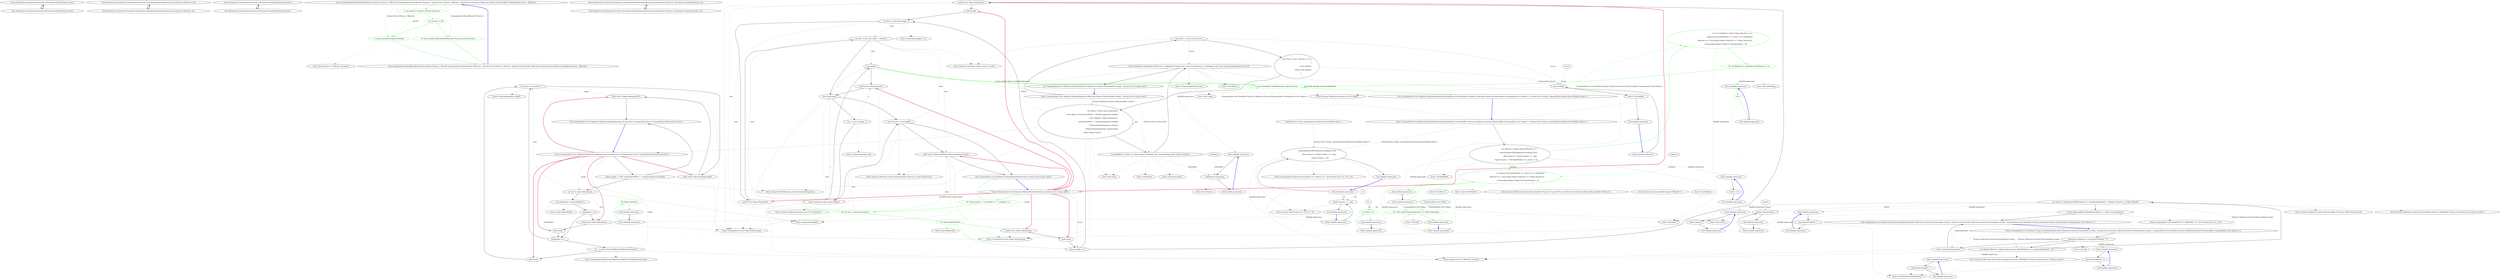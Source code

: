 digraph  {
m3_0 [cluster="Humanizer.Localisation.Formatters.IFormatter.DateHumanize_Now()", file="ParserResultExtensions.cs", label="Entry Humanizer.Localisation.Formatters.IFormatter.DateHumanize_Now()", span="9-9"];
m3_1 [cluster="Humanizer.Localisation.Formatters.IFormatter.DateHumanize_Now()", file="ParserResultExtensions.cs", label="Exit Humanizer.Localisation.Formatters.IFormatter.DateHumanize_Now()", span="9-9"];
m3_6 [cluster="Humanizer.Localisation.Formatters.IFormatter.TimeSpanHumanize(Humanizer.Localisation.TimeUnit, int)", file="ParserResultExtensions.cs", label="Entry Humanizer.Localisation.Formatters.IFormatter.TimeSpanHumanize(Humanizer.Localisation.TimeUnit, int)", span="13-13"];
m3_7 [cluster="Humanizer.Localisation.Formatters.IFormatter.TimeSpanHumanize(Humanizer.Localisation.TimeUnit, int)", file="ParserResultExtensions.cs", label="Exit Humanizer.Localisation.Formatters.IFormatter.TimeSpanHumanize(Humanizer.Localisation.TimeUnit, int)", span="13-13"];
m3_4 [cluster="Humanizer.Localisation.Formatters.IFormatter.TimeSpanHumanize_Zero()", file="ParserResultExtensions.cs", label="Entry Humanizer.Localisation.Formatters.IFormatter.TimeSpanHumanize_Zero()", span="12-12"];
m3_5 [cluster="Humanizer.Localisation.Formatters.IFormatter.TimeSpanHumanize_Zero()", file="ParserResultExtensions.cs", label="Exit Humanizer.Localisation.Formatters.IFormatter.TimeSpanHumanize_Zero()", span="12-12"];
m3_13 [cluster="CommandLine.ParserResultExtensions.Return<TSource, TResult>(CommandLine.ParserResult<TSource>, System.Func<TSource, TResult>, System.Func<System.Collections.Generic.IEnumerable<CommandLine.Error>, TResult>)", file="ParserResultExtensions.cs", label="Entry CommandLine.ParserResultExtensions.Return<TSource, TResult>(CommandLine.ParserResult<TSource>, System.Func<TSource, TResult>, System.Func<System.Collections.Generic.IEnumerable<CommandLine.Error>, TResult>)", span="48-48"];
m3_14 [cluster="CommandLine.ParserResultExtensions.Return<TSource, TResult>(CommandLine.ParserResult<TSource>, System.Func<TSource, TResult>, System.Func<System.Collections.Generic.IEnumerable<CommandLine.Error>, TResult>)", color=green, community=0, file="ParserResultExtensions.cs", label="7: var parsed = result as Parsed<TSource>", span="52-52"];
m3_15 [cluster="CommandLine.ParserResultExtensions.Return<TSource, TResult>(CommandLine.ParserResult<TSource>, System.Func<TSource, TResult>, System.Func<System.Collections.Generic.IEnumerable<CommandLine.Error>, TResult>)", color=green, community=0, file="ParserResultExtensions.cs", label="23: parsed != null", span="53-53"];
m3_16 [cluster="CommandLine.ParserResultExtensions.Return<TSource, TResult>(CommandLine.ParserResult<TSource>, System.Func<TSource, TResult>, System.Func<System.Collections.Generic.IEnumerable<CommandLine.Error>, TResult>)", color=green, community=0, file="ParserResultExtensions.cs", label="0: return parsedFunc(parsed.Value);", span="55-55"];
m3_17 [cluster="CommandLine.ParserResultExtensions.Return<TSource, TResult>(CommandLine.ParserResult<TSource>, System.Func<TSource, TResult>, System.Func<System.Collections.Generic.IEnumerable<CommandLine.Error>, TResult>)", color=green, community=0, file="ParserResultExtensions.cs", label="0: return notParsedFunc(((NotParsed<TSource>)result).Errors);", span="57-57"];
m3_18 [cluster="CommandLine.ParserResultExtensions.Return<TSource, TResult>(CommandLine.ParserResult<TSource>, System.Func<TSource, TResult>, System.Func<System.Collections.Generic.IEnumerable<CommandLine.Error>, TResult>)", file="ParserResultExtensions.cs", label="Exit CommandLine.ParserResultExtensions.Return<TSource, TResult>(CommandLine.ParserResult<TSource>, System.Func<TSource, TResult>, System.Func<System.Collections.Generic.IEnumerable<CommandLine.Error>, TResult>)", span="48-48"];
m3_2 [cluster="Humanizer.Localisation.Formatters.IFormatter.DateHumanize(Humanizer.Localisation.TimeUnit, Humanizer.Localisation.Tense, int)", file="ParserResultExtensions.cs", label="Entry Humanizer.Localisation.Formatters.IFormatter.DateHumanize(Humanizer.Localisation.TimeUnit, Humanizer.Localisation.Tense, int)", span="10-10"];
m3_3 [cluster="Humanizer.Localisation.Formatters.IFormatter.DateHumanize(Humanizer.Localisation.TimeUnit, Humanizer.Localisation.Tense, int)", file="ParserResultExtensions.cs", label="Exit Humanizer.Localisation.Formatters.IFormatter.DateHumanize(Humanizer.Localisation.TimeUnit, Humanizer.Localisation.Tense, int)", span="10-10"];
m3_19 [cluster="System.Func<T, TResult>.Invoke(T)", file="ParserResultExtensions.cs", label="Entry System.Func<T, TResult>.Invoke(T)", span="0-0"];
m4_139 [cluster="string.Split(params char[])", file="ParserResultExtensionsTests.cs", label="Entry string.Split(params char[])", span="0-0"];
m4_14 [cluster="Unk.nameLookup", file="ParserResultExtensionsTests.cs", label="Entry Unk.nameLookup", span=""];
m4_70 [cluster="CommandLine.Infrastructure.Maybe<T1>.Return<T1, T2>(System.Func<T1, T2>, T2)", file="ParserResultExtensionsTests.cs", label="Entry CommandLine.Infrastructure.Maybe<T1>.Return<T1, T2>(System.Func<T1, T2>, T2)", span="103-103"];
m4_138 [cluster="CommandLine.BadFormatTokenError.BadFormatTokenError(string)", file="ParserResultExtensionsTests.cs", label="Entry CommandLine.BadFormatTokenError.BadFormatTokenError(string)", span="188-188"];
m4_64 [cluster="Unk.SkipWhile", file="ParserResultExtensionsTests.cs", label="Entry Unk.SkipWhile", span=""];
m4_119 [cluster="CommandLine.Core.Token.Name(string)", file="ParserResultExtensionsTests.cs", label="Entry CommandLine.Core.Token.Name(string)", span="19-19"];
m4_8 [cluster="string.StartsWith(string, System.StringComparison)", file="ParserResultExtensionsTests.cs", label="Entry string.StartsWith(string, System.StringComparison)", span="0-0"];
m4_35 [cluster="Unk.Any", file="ParserResultExtensionsTests.cs", label="Entry Unk.Any", span=""];
m4_9 [cluster="CommandLine.Core.Token.Value(string)", file="ParserResultExtensionsTests.cs", label="Entry CommandLine.Core.Token.Value(string)", span="24-24"];
m4_13 [cluster="Unk.IsName", file="ParserResultExtensionsTests.cs", label="Entry Unk.IsName", span=""];
m4_37 [cluster="System.Func<T, TResult>.Invoke(T)", file="ParserResultExtensionsTests.cs", label="Entry System.Func<T, TResult>.Invoke(T)", span="0-0"];
m4_82 [cluster="System.Linq.Enumerable.Empty<TResult>()", file="ParserResultExtensionsTests.cs", label="Entry System.Linq.Enumerable.Empty<TResult>()", span="0-0"];
m4_18 [cluster="Unk.Create", file="ParserResultExtensionsTests.cs", label="Entry Unk.Create", span=""];
m4_120 [cluster="string.Substring(int, int)", file="ParserResultExtensionsTests.cs", label="Entry string.Substring(int, int)", span="0-0"];
m4_15 [cluster="Unk.Where", file="ParserResultExtensionsTests.cs", label="Entry Unk.Where", span=""];
m4_121 [cluster="string.String(char, int)", file="ParserResultExtensionsTests.cs", label="Entry string.String(char, int)", span="0-0"];
m4_81 [cluster="Unk.ToMaybe", file="ParserResultExtensionsTests.cs", label="Entry Unk.ToMaybe", span=""];
m4_10 [cluster="CommandLine.Core.Tokenizer.TokenizeLongName(string, System.Func<CommandLine.Error, CommandLine.Infrastructure.Unit>)", file="ParserResultExtensionsTests.cs", label="Entry CommandLine.Core.Tokenizer.TokenizeLongName(string, System.Func<CommandLine.Error, CommandLine.Infrastructure.Unit>)", span="112-112"];
m4_135 [cluster="CommandLine.Core.Tokenizer.TokenizeLongName(string, System.Func<CommandLine.Error, CommandLine.Infrastructure.Unit>)", file="ParserResultExtensionsTests.cs", label="yield return Token.Value(parts[1]);", span="132-132"];
m4_125 [cluster="CommandLine.Core.Tokenizer.TokenizeLongName(string, System.Func<CommandLine.Error, CommandLine.Infrastructure.Unit>)", file="ParserResultExtensionsTests.cs", label="var text = value.Substring(2)", span="118-118"];
m4_134 [cluster="CommandLine.Core.Tokenizer.TokenizeLongName(string, System.Func<CommandLine.Error, CommandLine.Infrastructure.Unit>)", file="ParserResultExtensionsTests.cs", label="yield return Token.Name(parts[0]);", span="131-131"];
m4_133 [cluster="CommandLine.Core.Tokenizer.TokenizeLongName(string, System.Func<CommandLine.Error, CommandLine.Infrastructure.Unit>)", file="ParserResultExtensionsTests.cs", label="var parts = text.Split('=')", span="130-130"];
m4_124 [cluster="CommandLine.Core.Tokenizer.TokenizeLongName(string, System.Func<CommandLine.Error, CommandLine.Infrastructure.Unit>)", file="ParserResultExtensionsTests.cs", label="value.Length > 2 && value.StartsWith(''--'', StringComparison.Ordinal)", span="116-116"];
m4_126 [cluster="CommandLine.Core.Tokenizer.TokenizeLongName(string, System.Func<CommandLine.Error, CommandLine.Infrastructure.Unit>)", file="ParserResultExtensionsTests.cs", label="var equalIndex = text.IndexOf('=')", span="119-119"];
m4_128 [cluster="CommandLine.Core.Tokenizer.TokenizeLongName(string, System.Func<CommandLine.Error, CommandLine.Infrastructure.Unit>)", file="ParserResultExtensionsTests.cs", label="yield return Token.Name(text);", span="122-122"];
m4_131 [cluster="CommandLine.Core.Tokenizer.TokenizeLongName(string, System.Func<CommandLine.Error, CommandLine.Infrastructure.Unit>)", file="ParserResultExtensionsTests.cs", label="var _ = onError(new BadFormatTokenError(value))", span="127-127"];
m4_129 [cluster="CommandLine.Core.Tokenizer.TokenizeLongName(string, System.Func<CommandLine.Error, CommandLine.Infrastructure.Unit>)", file="ParserResultExtensionsTests.cs", label="yield break;", span="123-123"];
m4_132 [cluster="CommandLine.Core.Tokenizer.TokenizeLongName(string, System.Func<CommandLine.Error, CommandLine.Infrastructure.Unit>)", file="ParserResultExtensionsTests.cs", label="yield break;", span="128-128"];
m4_130 [cluster="CommandLine.Core.Tokenizer.TokenizeLongName(string, System.Func<CommandLine.Error, CommandLine.Infrastructure.Unit>)", file="ParserResultExtensionsTests.cs", label="equalIndex == 1", span="125-125"];
m4_127 [cluster="CommandLine.Core.Tokenizer.TokenizeLongName(string, System.Func<CommandLine.Error, CommandLine.Infrastructure.Unit>)", file="ParserResultExtensionsTests.cs", label="equalIndex <= 0", span="120-120"];
m4_136 [cluster="CommandLine.Core.Tokenizer.TokenizeLongName(string, System.Func<CommandLine.Error, CommandLine.Infrastructure.Unit>)", file="ParserResultExtensionsTests.cs", label="Exit CommandLine.Core.Tokenizer.TokenizeLongName(string, System.Func<CommandLine.Error, CommandLine.Infrastructure.Unit>)", span="112-112"];
m4_27 [cluster="Unk.Contains", file="ParserResultExtensionsTests.cs", label="Entry Unk.Contains", span=""];
m4_69 [cluster="System.Tuple.Create<T1, T2>(T1, T2)", file="ParserResultExtensionsTests.cs", label="Entry System.Tuple.Create<T1, T2>(T1, T2)", span="0-0"];
m4_42 [cluster="lambda expression", file="ParserResultExtensionsTests.cs", label="Entry lambda expression", span="39-39"];
m4_77 [cluster="lambda expression", file="ParserResultExtensionsTests.cs", label="Entry lambda expression", span="57-60"];
m4_78 [cluster="lambda expression", color=green, community=0, file="ParserResultExtensionsTests.cs", label="4: replaces.FirstOrDefault(x => x.Item1 == i).ToMaybe()\r\n                            .Return(r => t.Text.Split(r.Item2).Select(str => Token.Value(str)),\r\n                                Enumerable.Empty<Token>().Concat(new[]{ t }))", span="58-60"];
m4_79 [cluster="lambda expression", file="ParserResultExtensionsTests.cs", label="Exit lambda expression", span="57-60"];
m4_85 [cluster="lambda expression", file="ParserResultExtensionsTests.cs", label="Entry lambda expression", span="58-58"];
m4_88 [cluster="lambda expression", file="ParserResultExtensionsTests.cs", label="Entry lambda expression", span="59-59"];
m4_95 [cluster="lambda expression", file="ParserResultExtensionsTests.cs", label="Entry lambda expression", span="62-62"];
m4_86 [cluster="lambda expression", color=green, community=0, file="ParserResultExtensionsTests.cs", label="4: x.Item1 == i", span="58-58"];
m4_87 [cluster="lambda expression", file="ParserResultExtensionsTests.cs", label="Exit lambda expression", span="58-58"];
m4_89 [cluster="lambda expression", color=green, community=0, file="ParserResultExtensionsTests.cs", label="15: t.Text.Split(r.Item2).Select(str => Token.Value(str))", span="59-59"];
m4_90 [cluster="lambda expression", file="ParserResultExtensionsTests.cs", label="Exit lambda expression", span="59-59"];
m4_92 [cluster="lambda expression", file="ParserResultExtensionsTests.cs", label="Entry lambda expression", span="59-59"];
m4_93 [cluster="lambda expression", color=green, community=0, file="ParserResultExtensionsTests.cs", label="18: Token.Value(str)", span="59-59"];
m4_94 [cluster="lambda expression", file="ParserResultExtensionsTests.cs", label="Exit lambda expression", span="59-59"];
m4_96 [cluster="lambda expression", color=green, community=0, file="ParserResultExtensionsTests.cs", label="19: x", span="62-62"];
m4_97 [cluster="lambda expression", file="ParserResultExtensionsTests.cs", label="Exit lambda expression", span="62-62"];
m4_67 [cluster="lambda expression", file="ParserResultExtensionsTests.cs", label="optionSequenceWithSeparatorLookup(t.Text)\r\n                    .Return(sep => Tuple.Create(i + 1, sep),\r\n                        Tuple.Create(-1, '\0'))", span="53-55"];
m4_66 [cluster="lambda expression", file="ParserResultExtensionsTests.cs", label="Entry lambda expression", span="52-55"];
m4_74 [cluster="lambda expression", file="ParserResultExtensionsTests.cs", label="Entry lambda expression", span="55-55"];
m4_53 [cluster="lambda expression", file="ParserResultExtensionsTests.cs", label="Token.Value(t)", span="42-42"];
m4_68 [cluster="lambda expression", file="ParserResultExtensionsTests.cs", label="Exit lambda expression", span="52-55"];
m4_71 [cluster="lambda expression", file="ParserResultExtensionsTests.cs", label="Entry lambda expression", span="54-54"];
m4_72 [cluster="lambda expression", file="ParserResultExtensionsTests.cs", label="Tuple.Create(i + 1, sep)", span="54-54"];
m4_76 [cluster="lambda expression", file="ParserResultExtensionsTests.cs", label="Exit lambda expression", span="55-55"];
m4_75 [cluster="lambda expression", file="ParserResultExtensionsTests.cs", label="x.Item1 < 0", span="55-55"];
m4_49 [cluster="lambda expression", file="ParserResultExtensionsTests.cs", label="Entry lambda expression", span="42-42"];
m4_52 [cluster="lambda expression", file="ParserResultExtensionsTests.cs", label="Entry lambda expression", span="42-42"];
m4_56 [cluster="lambda expression", file="ParserResultExtensionsTests.cs", label="tokens.Concat(values)", span="43-43"];
m4_20 [cluster="lambda expression", file="ParserResultExtensionsTests.cs", label="errors.Add(e)", span="18-18"];
m4_24 [cluster="lambda expression", file="ParserResultExtensionsTests.cs", label="Entry lambda expression", span="32-32"];
m4_54 [cluster="lambda expression", file="ParserResultExtensionsTests.cs", label="Exit lambda expression", span="42-42"];
m4_73 [cluster="lambda expression", file="ParserResultExtensionsTests.cs", label="Exit lambda expression", span="54-54"];
m4_46 [cluster="lambda expression", file="ParserResultExtensionsTests.cs", label="Entry lambda expression", span="41-41"];
m4_55 [cluster="lambda expression", file="ParserResultExtensionsTests.cs", label="Entry lambda expression", span="43-43"];
m4_51 [cluster="lambda expression", file="ParserResultExtensionsTests.cs", label="Exit lambda expression", span="42-42"];
m4_50 [cluster="lambda expression", file="ParserResultExtensionsTests.cs", label="!arg.EqualsOrdinal(''--'')", span="42-42"];
m4_57 [cluster="lambda expression", file="ParserResultExtensionsTests.cs", label="Exit lambda expression", span="43-43"];
m4_19 [cluster="lambda expression", file="ParserResultExtensionsTests.cs", label="Entry lambda expression", span="16-20"];
m4_21 [cluster="lambda expression", file="ParserResultExtensionsTests.cs", label="return Unit.Default;", span="19-19"];
m4_25 [cluster="lambda expression", file="ParserResultExtensionsTests.cs", label="!unkTokens.Contains(x)", span="32-32"];
m4_26 [cluster="lambda expression", file="ParserResultExtensionsTests.cs", label="Exit lambda expression", span="32-32"];
m4_48 [cluster="lambda expression", file="ParserResultExtensionsTests.cs", label="Exit lambda expression", span="41-41"];
m4_47 [cluster="lambda expression", file="ParserResultExtensionsTests.cs", label="!arg.EqualsOrdinal(''--'')", span="41-41"];
m4_22 [cluster="lambda expression", file="ParserResultExtensionsTests.cs", label="Exit lambda expression", span="16-20"];
m4_43 [cluster="lambda expression", file="ParserResultExtensionsTests.cs", label="arg.EqualsOrdinal(''--'')", span="39-39"];
m4_44 [cluster="lambda expression", file="ParserResultExtensionsTests.cs", label="Exit lambda expression", span="39-39"];
m4_39 [cluster="System.Collections.Generic.IEnumerable<TSource>.Skip<TSource>(int)", file="ParserResultExtensionsTests.cs", label="Entry System.Collections.Generic.IEnumerable<TSource>.Skip<TSource>(int)", span="0-0"];
m4_38 [cluster="System.Collections.Generic.IEnumerable<TSource>.SkipWhile<TSource>(System.Func<TSource, bool>)", file="ParserResultExtensionsTests.cs", label="Entry System.Collections.Generic.IEnumerable<TSource>.SkipWhile<TSource>(System.Func<TSource, bool>)", span="0-0"];
m4_17 [cluster="Unk.Concat", file="ParserResultExtensionsTests.cs", label="Entry Unk.Concat", span=""];
m4_45 [cluster="string.EqualsOrdinal(string)", file="ParserResultExtensionsTests.cs", label="Entry string.EqualsOrdinal(string)", span="34-34"];
m4_36 [cluster="System.Collections.Generic.IEnumerable<TSource>.TakeWhile<TSource>(System.Func<TSource, bool>)", file="ParserResultExtensionsTests.cs", label="Entry System.Collections.Generic.IEnumerable<TSource>.TakeWhile<TSource>(System.Func<TSource, bool>)", span="0-0"];
m4_137 [cluster="string.IndexOf(char)", file="ParserResultExtensionsTests.cs", label="Entry string.IndexOf(char)", span="0-0"];
m4_40 [cluster="Unk.Select", file="ParserResultExtensionsTests.cs", label="Entry Unk.Select", span=""];
m4_41 [cluster="CommandLine.Core.StatePair<T1>.MapValue<T1, T2>(System.Func<T1, T2>)", file="ParserResultExtensionsTests.cs", label="Entry CommandLine.Core.StatePair<T1>.MapValue<T1, T2>(System.Func<T1, T2>)", span="66-66"];
m4_0 [cluster="CommandLine.Core.Tokenizer.Tokenize(System.Collections.Generic.IEnumerable<string>, System.Func<string, bool>)", file="ParserResultExtensionsTests.cs", label="Entry CommandLine.Core.Tokenizer.Tokenize(System.Collections.Generic.IEnumerable<string>, System.Func<string, bool>)", span="11-11"];
m4_5 [cluster="CommandLine.Core.Tokenizer.Tokenize(System.Collections.Generic.IEnumerable<string>, System.Func<string, bool>)", file="ParserResultExtensionsTests.cs", label="return StatePair.Create(tokens.Where(x=>!unkTokens.Contains(x)), errors.Concat(from t in unkTokens select new UnknownOptionError(t.Text)));", span="32-32"];
m4_3 [cluster="CommandLine.Core.Tokenizer.Tokenize(System.Collections.Generic.IEnumerable<string>, System.Func<string, bool>)", file="ParserResultExtensionsTests.cs", label="var tokens = (from arg in arguments\r\n                          from token in !arg.StartsWith(''-'', StringComparison.Ordinal)\r\n                               ? new Token[] { Token.Value(arg) }\r\n                               : arg.StartsWith(''--'', StringComparison.Ordinal)\r\n                                     ? TokenizeLongName(arg, onError)\r\n                                     : TokenizeShortName(arg, nameLookup)\r\n                          select token).ToList()", span="22-28"];
m4_1 [cluster="CommandLine.Core.Tokenizer.Tokenize(System.Collections.Generic.IEnumerable<string>, System.Func<string, bool>)", file="ParserResultExtensionsTests.cs", label="var errors = new List<Error>()", span="15-15"];
m4_4 [cluster="CommandLine.Core.Tokenizer.Tokenize(System.Collections.Generic.IEnumerable<string>, System.Func<string, bool>)", file="ParserResultExtensionsTests.cs", label="var unkTokens = (from t in tokens where t.IsName() && !nameLookup(t.Text) select t).ToList()", span="30-30"];
m4_2 [cluster="CommandLine.Core.Tokenizer.Tokenize(System.Collections.Generic.IEnumerable<string>, System.Func<string, bool>)", file="ParserResultExtensionsTests.cs", label="Func<Error, Unit> onError = e =>\r\n                {\r\n                    errors.Add(e);\r\n                    return Unit.Default;\r\n                }", span="16-20"];
m4_6 [cluster="CommandLine.Core.Tokenizer.Tokenize(System.Collections.Generic.IEnumerable<string>, System.Func<string, bool>)", file="ParserResultExtensionsTests.cs", label="Exit CommandLine.Core.Tokenizer.Tokenize(System.Collections.Generic.IEnumerable<string>, System.Func<string, bool>)", span="11-11"];
m4_28 [cluster="CommandLine.Core.Tokenizer.PreprocessDashDash(System.Collections.Generic.IEnumerable<string>, System.Func<System.Collections.Generic.IEnumerable<string>, CommandLine.Core.StatePair<System.Collections.Generic.IEnumerable<CommandLine.Core.Token>>>)", file="ParserResultExtensionsTests.cs", label="Entry CommandLine.Core.Tokenizer.PreprocessDashDash(System.Collections.Generic.IEnumerable<string>, System.Func<System.Collections.Generic.IEnumerable<string>, CommandLine.Core.StatePair<System.Collections.Generic.IEnumerable<CommandLine.Core.Token>>>)", span="35-35"];
m4_31 [cluster="CommandLine.Core.Tokenizer.PreprocessDashDash(System.Collections.Generic.IEnumerable<string>, System.Func<System.Collections.Generic.IEnumerable<string>, CommandLine.Core.StatePair<System.Collections.Generic.IEnumerable<CommandLine.Core.Token>>>)", file="ParserResultExtensionsTests.cs", label="var values = arguments.SkipWhile(arg => !arg.EqualsOrdinal(''--'')).Skip(1).Select(t => Token.Value(t))", span="42-42"];
m4_30 [cluster="CommandLine.Core.Tokenizer.PreprocessDashDash(System.Collections.Generic.IEnumerable<string>, System.Func<System.Collections.Generic.IEnumerable<string>, CommandLine.Core.StatePair<System.Collections.Generic.IEnumerable<CommandLine.Core.Token>>>)", file="ParserResultExtensionsTests.cs", label="var tokenizerResult = tokenizer(arguments.TakeWhile(arg => !arg.EqualsOrdinal(''--'')))", span="41-41"];
m4_32 [cluster="CommandLine.Core.Tokenizer.PreprocessDashDash(System.Collections.Generic.IEnumerable<string>, System.Func<System.Collections.Generic.IEnumerable<string>, CommandLine.Core.StatePair<System.Collections.Generic.IEnumerable<CommandLine.Core.Token>>>)", file="ParserResultExtensionsTests.cs", label="return tokenizerResult.MapValue(tokens => tokens.Concat(values));", span="43-43"];
m4_33 [cluster="CommandLine.Core.Tokenizer.PreprocessDashDash(System.Collections.Generic.IEnumerable<string>, System.Func<System.Collections.Generic.IEnumerable<string>, CommandLine.Core.StatePair<System.Collections.Generic.IEnumerable<CommandLine.Core.Token>>>)", file="ParserResultExtensionsTests.cs", label="return tokenizer(arguments);", span="45-45"];
m4_29 [cluster="CommandLine.Core.Tokenizer.PreprocessDashDash(System.Collections.Generic.IEnumerable<string>, System.Func<System.Collections.Generic.IEnumerable<string>, CommandLine.Core.StatePair<System.Collections.Generic.IEnumerable<CommandLine.Core.Token>>>)", file="ParserResultExtensionsTests.cs", label="arguments.Any(arg => arg.EqualsOrdinal(''--''))", span="39-39"];
m4_34 [cluster="CommandLine.Core.Tokenizer.PreprocessDashDash(System.Collections.Generic.IEnumerable<string>, System.Func<System.Collections.Generic.IEnumerable<string>, CommandLine.Core.StatePair<System.Collections.Generic.IEnumerable<CommandLine.Core.Token>>>)", file="ParserResultExtensionsTests.cs", label="Exit CommandLine.Core.Tokenizer.PreprocessDashDash(System.Collections.Generic.IEnumerable<string>, System.Func<System.Collections.Generic.IEnumerable<string>, CommandLine.Core.StatePair<System.Collections.Generic.IEnumerable<CommandLine.Core.Token>>>)", span="35-35"];
m4_12 [cluster="Unk.ToList", file="ParserResultExtensionsTests.cs", label="Entry Unk.ToList", span=""];
m4_84 [cluster="Unk.Return", file="ParserResultExtensionsTests.cs", label="Entry Unk.Return", span=""];
m4_23 [cluster="System.Collections.Generic.List<T>.Add(T)", file="ParserResultExtensionsTests.cs", label="Entry System.Collections.Generic.List<T>.Add(T)", span="0-0"];
m4_118 [cluster="char.IsDigit(char)", file="ParserResultExtensionsTests.cs", label="Entry char.IsDigit(char)", span="0-0"];
m4_7 [cluster="System.Collections.Generic.List<T>.List()", file="ParserResultExtensionsTests.cs", label="Entry System.Collections.Generic.List<T>.List()", span="0-0"];
m4_16 [cluster="UnknownOptionError.cstr", file="ParserResultExtensionsTests.cs", label="Entry UnknownOptionError.cstr", span=""];
m4_123 [cluster="System.Collections.Generic.IEnumerable<TSource>.Count<TSource>()", file="ParserResultExtensionsTests.cs", label="Entry System.Collections.Generic.IEnumerable<TSource>.Count<TSource>()", span="0-0"];
m4_65 [cluster="Unk.SelectMany", file="ParserResultExtensionsTests.cs", label="Entry Unk.SelectMany", span=""];
m4_80 [cluster="Unk.FirstOrDefault", file="ParserResultExtensionsTests.cs", label="Entry Unk.FirstOrDefault", span=""];
m4_91 [cluster="Unk.Split", file="ParserResultExtensionsTests.cs", label="Entry Unk.Split", span=""];
m4_11 [cluster="CommandLine.Core.Tokenizer.TokenizeShortName(string, System.Func<string, bool>)", file="ParserResultExtensionsTests.cs", label="Entry CommandLine.Core.Tokenizer.TokenizeShortName(string, System.Func<string, bool>)", span="67-67"];
m4_112 [cluster="CommandLine.Core.Tokenizer.TokenizeShortName(string, System.Func<string, bool>)", file="ParserResultExtensionsTests.cs", label="seen.Add(c)", span="97-97"];
m4_98 [cluster="CommandLine.Core.Tokenizer.TokenizeShortName(string, System.Func<string, bool>)", color=green, community=0, file="ParserResultExtensionsTests.cs", label="16: value.Length > 1 || value[0] == '-' || value[1] != '-'", span="71-71"];
m4_99 [cluster="CommandLine.Core.Tokenizer.TokenizeShortName(string, System.Func<string, bool>)", color=green, community=0, file="ParserResultExtensionsTests.cs", label="16: var text = value.Substring(1)", span="73-73"];
m4_100 [cluster="CommandLine.Core.Tokenizer.TokenizeShortName(string, System.Func<string, bool>)", color=green, community=0, file="ParserResultExtensionsTests.cs", label="15: char.IsDigit(text[0])", span="75-75"];
m4_104 [cluster="CommandLine.Core.Tokenizer.TokenizeShortName(string, System.Func<string, bool>)", file="ParserResultExtensionsTests.cs", label="yield return Token.Name(text);", span="83-83"];
m4_106 [cluster="CommandLine.Core.Tokenizer.TokenizeShortName(string, System.Func<string, bool>)", file="ParserResultExtensionsTests.cs", label="var first = text.Substring(0, 1)", span="87-87"];
m4_109 [cluster="CommandLine.Core.Tokenizer.TokenizeShortName(string, System.Func<string, bool>)", file="ParserResultExtensionsTests.cs", label="text.Substring(1)", span="92-92"];
m4_114 [cluster="CommandLine.Core.Tokenizer.TokenizeShortName(string, System.Func<string, bool>)", file="ParserResultExtensionsTests.cs", label="seen.Count() < text.Length", span="105-105"];
m4_115 [cluster="CommandLine.Core.Tokenizer.TokenizeShortName(string, System.Func<string, bool>)", file="ParserResultExtensionsTests.cs", label="yield return Token.Value(text.Substring(seen.Count()));", span="107-107"];
m4_101 [cluster="CommandLine.Core.Tokenizer.TokenizeShortName(string, System.Func<string, bool>)", file="ParserResultExtensionsTests.cs", label="yield return Token.Value(value);", span="77-77"];
m4_103 [cluster="CommandLine.Core.Tokenizer.TokenizeShortName(string, System.Func<string, bool>)", file="ParserResultExtensionsTests.cs", label="value.Length == 2", span="81-81"];
m4_111 [cluster="CommandLine.Core.Tokenizer.TokenizeShortName(string, System.Func<string, bool>)", file="ParserResultExtensionsTests.cs", label="!seen.Contains(c) && nameLookup(n)", span="95-95"];
m4_108 [cluster="CommandLine.Core.Tokenizer.TokenizeShortName(string, System.Func<string, bool>)", file="ParserResultExtensionsTests.cs", label="var seen = new List<char> { first[0] }", span="90-90"];
m4_113 [cluster="CommandLine.Core.Tokenizer.TokenizeShortName(string, System.Func<string, bool>)", file="ParserResultExtensionsTests.cs", label="yield return Token.Name(n);", span="98-98"];
m4_102 [cluster="CommandLine.Core.Tokenizer.TokenizeShortName(string, System.Func<string, bool>)", file="ParserResultExtensionsTests.cs", label="yield break;", span="78-78"];
m4_105 [cluster="CommandLine.Core.Tokenizer.TokenizeShortName(string, System.Func<string, bool>)", file="ParserResultExtensionsTests.cs", label="yield break;", span="84-84"];
m4_107 [cluster="CommandLine.Core.Tokenizer.TokenizeShortName(string, System.Func<string, bool>)", file="ParserResultExtensionsTests.cs", label="yield return Token.Name(first);", span="88-88"];
m4_110 [cluster="CommandLine.Core.Tokenizer.TokenizeShortName(string, System.Func<string, bool>)", file="ParserResultExtensionsTests.cs", label="var n = new string(c, 1)", span="94-94"];
m4_116 [cluster="CommandLine.Core.Tokenizer.TokenizeShortName(string, System.Func<string, bool>)", file="ParserResultExtensionsTests.cs", label="Exit CommandLine.Core.Tokenizer.TokenizeShortName(string, System.Func<string, bool>)", span="67-67"];
m4_58 [cluster="CommandLine.Core.Tokenizer.ExplodeOptionList(CommandLine.Core.StatePair<System.Collections.Generic.IEnumerable<CommandLine.Core.Token>>, System.Func<string, CommandLine.Infrastructure.Maybe<char>>)", file="ParserResultExtensionsTests.cs", label="Entry CommandLine.Core.Tokenizer.ExplodeOptionList(CommandLine.Core.StatePair<System.Collections.Generic.IEnumerable<CommandLine.Core.Token>>, System.Func<string, CommandLine.Infrastructure.Maybe<char>>)", span="48-48"];
m4_60 [cluster="CommandLine.Core.Tokenizer.ExplodeOptionList(CommandLine.Core.StatePair<System.Collections.Generic.IEnumerable<CommandLine.Core.Token>>, System.Func<string, CommandLine.Infrastructure.Maybe<char>>)", color=green, community=0, file="ParserResultExtensionsTests.cs", label="22: var exploded = tokens.Value.Select((t, i) =>\r\n                        replaces.FirstOrDefault(x => x.Item1 == i).ToMaybe()\r\n                            .Return(r => t.Text.Split(r.Item2).Select(str => Token.Value(str)),\r\n                                Enumerable.Empty<Token>().Concat(new[]{ t })))", span="57-60"];
m4_59 [cluster="CommandLine.Core.Tokenizer.ExplodeOptionList(CommandLine.Core.StatePair<System.Collections.Generic.IEnumerable<CommandLine.Core.Token>>, System.Func<string, CommandLine.Infrastructure.Maybe<char>>)", file="ParserResultExtensionsTests.cs", label="var replaces = tokens.Value.Select((t,i) =>\r\n                optionSequenceWithSeparatorLookup(t.Text)\r\n                    .Return(sep => Tuple.Create(i + 1, sep),\r\n                        Tuple.Create(-1, '\0'))).SkipWhile(x => x.Item1 < 0)", span="52-55"];
m4_61 [cluster="CommandLine.Core.Tokenizer.ExplodeOptionList(CommandLine.Core.StatePair<System.Collections.Generic.IEnumerable<CommandLine.Core.Token>>, System.Func<string, CommandLine.Infrastructure.Maybe<char>>)", color=green, community=0, file="ParserResultExtensionsTests.cs", label="19: var flattened = exploded.SelectMany(x => x)", span="62-62"];
m4_62 [cluster="CommandLine.Core.Tokenizer.ExplodeOptionList(CommandLine.Core.StatePair<System.Collections.Generic.IEnumerable<CommandLine.Core.Token>>, System.Func<string, CommandLine.Infrastructure.Maybe<char>>)", color=green, community=0, file="ParserResultExtensionsTests.cs", label="7: return StatePair.Create(flattened, tokens.Errors);", span="64-64"];
m4_63 [cluster="CommandLine.Core.Tokenizer.ExplodeOptionList(CommandLine.Core.StatePair<System.Collections.Generic.IEnumerable<CommandLine.Core.Token>>, System.Func<string, CommandLine.Infrastructure.Maybe<char>>)", file="ParserResultExtensionsTests.cs", label="Exit CommandLine.Core.Tokenizer.ExplodeOptionList(CommandLine.Core.StatePair<System.Collections.Generic.IEnumerable<CommandLine.Core.Token>>, System.Func<string, CommandLine.Infrastructure.Maybe<char>>)", span="48-48"];
m4_83 [cluster="System.Collections.Generic.IEnumerable<TSource>.Concat<TSource>(System.Collections.Generic.IEnumerable<TSource>)", file="ParserResultExtensionsTests.cs", label="Entry System.Collections.Generic.IEnumerable<TSource>.Concat<TSource>(System.Collections.Generic.IEnumerable<TSource>)", span="0-0"];
m4_122 [cluster="System.Collections.Generic.List<T>.Contains(T)", file="ParserResultExtensionsTests.cs", label="Entry System.Collections.Generic.List<T>.Contains(T)", span="0-0"];
m4_117 [cluster="string.Substring(int)", file="ParserResultExtensionsTests.cs", label="Entry string.Substring(int)", span="0-0"];
m4_145 [file="ParserResultExtensionsTests.cs", label=replaces, span=""];
m4_146 [file="ParserResultExtensionsTests.cs", label=int, span=""];
m4_147 [file="ParserResultExtensionsTests.cs", label="CommandLine.Core.Token", span=""];
m4_143 [file="ParserResultExtensionsTests.cs", label="System.Func<string, CommandLine.Infrastructure.Maybe<char>>", span=""];
m4_144 [file="ParserResultExtensionsTests.cs", label=int, span=""];
m4_142 [file="ParserResultExtensionsTests.cs", label=values, span=""];
m4_140 [file="ParserResultExtensionsTests.cs", label=errors, span=""];
m4_141 [file="ParserResultExtensionsTests.cs", label=unkTokens, span=""];
m3_0 -> m3_1  [key=0, style=solid];
m3_1 -> m3_0  [color=blue, key=0, style=bold];
m3_6 -> m3_7  [key=0, style=solid];
m3_7 -> m3_6  [color=blue, key=0, style=bold];
m3_4 -> m3_5  [key=0, style=solid];
m3_5 -> m3_4  [color=blue, key=0, style=bold];
m3_13 -> m3_14  [color=green, key=0, style=solid];
m3_13 -> m3_16  [color=green, key=1, label="System.Func<TSource, TResult>", style=dashed];
m3_13 -> m3_17  [color=green, key=1, label="CommandLine.ParserResult<TSource>", style=dashed];
m3_14 -> m3_15  [color=green, key=0, style=solid];
m3_14 -> m3_16  [color=green, key=1, label=parsed, style=dashed];
m3_15 -> m3_16  [color=green, key=0, style=solid];
m3_15 -> m3_17  [color=green, key=0, style=solid];
m3_16 -> m3_18  [color=green, key=0, style=solid];
m3_16 -> m3_19  [color=green, key=2, style=dotted];
m3_17 -> m3_18  [color=green, key=0, style=solid];
m3_17 -> m3_19  [color=green, key=2, style=dotted];
m3_18 -> m3_13  [color=blue, key=0, style=bold];
m3_2 -> m3_3  [key=0, style=solid];
m3_3 -> m3_2  [color=blue, key=0, style=bold];
m4_10 -> m4_135  [color=crimson, key=0, style=bold];
m4_10 -> m4_125  [color=darkseagreen4, key=1, label=string, style=dashed];
m4_10 -> m4_124  [key=0, style=solid];
m4_10 -> m4_128  [color=crimson, key=0, style=bold];
m4_10 -> m4_129  [color=crimson, key=0, style=bold];
m4_10 -> m4_132  [color=crimson, key=0, style=bold];
m4_10 -> m4_134  [color=crimson, key=0, style=bold];
m4_10 -> m4_131  [color=darkseagreen4, key=1, label=string, style=dashed];
m4_135 -> m4_9  [key=2, style=dotted];
m4_135 -> m4_136  [key=0, style=solid];
m4_125 -> m4_117  [key=2, style=dotted];
m4_125 -> m4_126  [key=0, style=solid];
m4_125 -> m4_128  [color=darkseagreen4, key=1, label=text, style=dashed];
m4_125 -> m4_133  [color=darkseagreen4, key=1, label=text, style=dashed];
m4_134 -> m4_135  [key=0, style=solid];
m4_134 -> m4_119  [key=2, style=dotted];
m4_133 -> m4_135  [color=darkseagreen4, key=1, label=parts, style=dashed];
m4_133 -> m4_134  [key=0, style=solid];
m4_133 -> m4_139  [key=2, style=dotted];
m4_124 -> m4_125  [key=0, style=solid];
m4_124 -> m4_8  [key=2, style=dotted];
m4_124 -> m4_136  [key=0, style=solid];
m4_126 -> m4_127  [key=0, style=solid];
m4_126 -> m4_137  [key=2, style=dotted];
m4_126 -> m4_130  [color=darkseagreen4, key=1, label=equalIndex, style=dashed];
m4_128 -> m4_119  [key=2, style=dotted];
m4_128 -> m4_129  [key=0, style=solid];
m4_131 -> m4_37  [key=2, style=dotted];
m4_131 -> m4_132  [key=0, style=solid];
m4_131 -> m4_138  [key=2, style=dotted];
m4_129 -> m4_130  [key=0, style=solid];
m4_132 -> m4_133  [key=0, style=solid];
m4_130 -> m4_133  [key=0, style=solid];
m4_130 -> m4_131  [key=0, style=solid];
m4_127 -> m4_128  [key=0, style=solid];
m4_127 -> m4_130  [key=0, style=solid];
m4_136 -> m4_10  [color=blue, key=0, style=bold];
m4_42 -> m4_43  [key=0, style=solid];
m4_77 -> m4_78  [color=green, key=0, style=solid];
m4_77 -> m4_86  [color=green, key=1, label=int, style=dashed];
m4_77 -> m4_89  [color=green, key=1, label="CommandLine.Core.Token", style=dashed];
m4_78 -> m4_79  [color=green, key=0, style=solid];
m4_78 -> m4_80  [color=green, key=2, style=dotted];
m4_78 -> m4_81  [color=green, key=2, style=dotted];
m4_78 -> m4_82  [color=green, key=2, style=dotted];
m4_78 -> m4_83  [color=green, key=2, style=dotted];
m4_78 -> m4_84  [color=green, key=2, style=dotted];
m4_78 -> m4_85  [color=green, key=1, label="lambda expression", style=dashed];
m4_78 -> m4_88  [color=green, key=1, label="lambda expression", style=dashed];
m4_79 -> m4_77  [color=blue, key=0, style=bold];
m4_85 -> m4_86  [color=green, key=0, style=solid];
m4_88 -> m4_89  [color=green, key=0, style=solid];
m4_95 -> m4_96  [color=green, key=0, style=solid];
m4_86 -> m4_87  [color=green, key=0, style=solid];
m4_87 -> m4_85  [color=blue, key=0, style=bold];
m4_89 -> m4_90  [color=green, key=0, style=solid];
m4_89 -> m4_91  [color=green, key=2, style=dotted];
m4_89 -> m4_40  [color=green, key=2, style=dotted];
m4_89 -> m4_92  [color=green, key=1, label="lambda expression", style=dashed];
m4_90 -> m4_88  [color=blue, key=0, style=bold];
m4_92 -> m4_93  [color=green, key=0, style=solid];
m4_93 -> m4_94  [color=green, key=0, style=solid];
m4_93 -> m4_9  [color=green, key=2, style=dotted];
m4_94 -> m4_92  [color=blue, key=0, style=bold];
m4_96 -> m4_97  [color=green, key=0, style=solid];
m4_97 -> m4_95  [color=blue, key=0, style=bold];
m4_67 -> m4_68  [key=0, style=solid];
m4_67 -> m4_37  [key=2, style=dotted];
m4_67 -> m4_69  [key=2, style=dotted];
m4_67 -> m4_70  [key=2, style=dotted];
m4_67 -> m4_71  [color=darkseagreen4, key=1, label="lambda expression", style=dashed];
m4_66 -> m4_67  [key=0, style=solid];
m4_66 -> m4_72  [color=darkseagreen4, key=1, label=int, style=dashed];
m4_74 -> m4_75  [key=0, style=solid];
m4_53 -> m4_9  [key=2, style=dotted];
m4_53 -> m4_54  [key=0, style=solid];
m4_68 -> m4_66  [color=blue, key=0, style=bold];
m4_71 -> m4_72  [key=0, style=solid];
m4_72 -> m4_69  [key=2, style=dotted];
m4_72 -> m4_73  [key=0, style=solid];
m4_76 -> m4_74  [color=blue, key=0, style=bold];
m4_75 -> m4_76  [key=0, style=solid];
m4_49 -> m4_50  [key=0, style=solid];
m4_52 -> m4_53  [key=0, style=solid];
m4_56 -> m4_57  [key=0, style=solid];
m4_56 -> m4_17  [key=2, style=dotted];
m4_20 -> m4_23  [key=2, style=dotted];
m4_20 -> m4_21  [key=0, style=solid];
m4_24 -> m4_25  [key=0, style=solid];
m4_54 -> m4_52  [color=blue, key=0, style=bold];
m4_73 -> m4_71  [color=blue, key=0, style=bold];
m4_46 -> m4_47  [key=0, style=solid];
m4_55 -> m4_56  [key=0, style=solid];
m4_51 -> m4_49  [color=blue, key=0, style=bold];
m4_50 -> m4_51  [key=0, style=solid];
m4_50 -> m4_45  [key=2, style=dotted];
m4_57 -> m4_55  [color=blue, key=0, style=bold];
m4_19 -> m4_20  [key=0, style=solid];
m4_21 -> m4_22  [key=0, style=solid];
m4_25 -> m4_26  [key=0, style=solid];
m4_25 -> m4_27  [key=2, style=dotted];
m4_26 -> m4_24  [color=blue, key=0, style=bold];
m4_48 -> m4_46  [color=blue, key=0, style=bold];
m4_47 -> m4_48  [key=0, style=solid];
m4_47 -> m4_45  [key=2, style=dotted];
m4_22 -> m4_19  [color=blue, key=0, style=bold];
m4_43 -> m4_45  [key=2, style=dotted];
m4_43 -> m4_44  [key=0, style=solid];
m4_44 -> m4_42  [color=blue, key=0, style=bold];
m4_0 -> m4_3  [color=darkseagreen4, key=1, label="System.Collections.Generic.IEnumerable<string>", style=dashed];
m4_0 -> m4_1  [key=0, style=solid];
m4_0 -> m4_4  [color=darkseagreen4, key=1, label="System.Func<string, bool>", style=dashed];
m4_5 -> m4_18  [key=2, style=dotted];
m4_5 -> m4_5  [color=darkseagreen4, key=1, label=t, style=dashed];
m4_5 -> m4_6  [key=0, style=solid];
m4_5 -> m4_15  [key=2, style=dotted];
m4_5 -> m4_16  [key=2, style=dotted];
m4_5 -> m4_17  [key=2, style=dotted];
m4_5 -> m4_24  [color=darkseagreen4, key=1, label="lambda expression", style=dashed];
m4_3 -> m4_9  [key=2, style=dotted];
m4_3 -> m4_11  [key=2, style=dotted];
m4_3 -> m4_5  [color=darkseagreen4, key=1, label=tokens, style=dashed];
m4_3 -> m4_3  [color=darkseagreen4, key=1, label=arg, style=dashed];
m4_3 -> m4_4  [key=0, style=solid];
m4_3 -> m4_8  [key=2, style=dotted];
m4_3 -> m4_10  [key=2, style=dotted];
m4_3 -> m4_12  [key=2, style=dotted];
m4_1 -> m4_5  [color=darkseagreen4, key=1, label=errors, style=dashed];
m4_1 -> m4_7  [key=2, style=dotted];
m4_1 -> m4_20  [color=darkseagreen4, key=1, label=errors, style=dashed];
m4_1 -> m4_2  [key=0, style=solid];
m4_4 -> m4_5  [key=0, style=solid];
m4_4 -> m4_4  [color=darkseagreen4, key=1, label=t, style=dashed];
m4_4 -> m4_13  [key=2, style=dotted];
m4_4 -> m4_14  [key=2, style=dotted];
m4_4 -> m4_12  [key=2, style=dotted];
m4_4 -> m4_25  [color=darkseagreen4, key=1, label=unkTokens, style=dashed];
m4_2 -> m4_3  [key=0, style=solid];
m4_2 -> m4_20  [color=darkseagreen4, key=1, label="CommandLine.Error", style=dashed];
m4_6 -> m4_0  [color=blue, key=0, style=bold];
m4_28 -> m4_31  [color=darkseagreen4, key=1, label="System.Collections.Generic.IEnumerable<string>", style=dashed];
m4_28 -> m4_29  [key=0, style=solid];
m4_28 -> m4_30  [color=darkseagreen4, key=1, label="System.Collections.Generic.IEnumerable<string>", style=dashed];
m4_28 -> m4_33  [color=darkseagreen4, key=1, label="System.Collections.Generic.IEnumerable<string>", style=dashed];
m4_31 -> m4_40  [key=2, style=dotted];
m4_31 -> m4_32  [key=0, style=solid];
m4_31 -> m4_38  [key=2, style=dotted];
m4_31 -> m4_39  [key=2, style=dotted];
m4_31 -> m4_49  [color=darkseagreen4, key=1, label="lambda expression", style=dashed];
m4_31 -> m4_52  [color=darkseagreen4, key=1, label="lambda expression", style=dashed];
m4_31 -> m4_56  [color=darkseagreen4, key=1, label=values, style=dashed];
m4_30 -> m4_31  [key=0, style=solid];
m4_30 -> m4_37  [key=2, style=dotted];
m4_30 -> m4_36  [key=2, style=dotted];
m4_30 -> m4_46  [color=darkseagreen4, key=1, label="lambda expression", style=dashed];
m4_30 -> m4_32  [color=darkseagreen4, key=1, label=tokenizerResult, style=dashed];
m4_32 -> m4_34  [key=0, style=solid];
m4_32 -> m4_41  [key=2, style=dotted];
m4_32 -> m4_55  [color=darkseagreen4, key=1, label="lambda expression", style=dashed];
m4_33 -> m4_37  [key=2, style=dotted];
m4_33 -> m4_34  [key=0, style=solid];
m4_29 -> m4_30  [key=0, style=solid];
m4_29 -> m4_33  [key=0, style=solid];
m4_29 -> m4_35  [key=2, style=dotted];
m4_29 -> m4_42  [color=darkseagreen4, key=1, label="lambda expression", style=dashed];
m4_34 -> m4_28  [color=blue, key=0, style=bold];
m4_11 -> m4_98  [color=green, key=0, style=solid];
m4_11 -> m4_99  [color=green, key=1, label=string, style=dashed];
m4_11 -> m4_101  [color=crimson, key=0, style=bold];
m4_11 -> m4_102  [color=crimson, key=0, style=bold];
m4_11 -> m4_104  [color=crimson, key=0, style=bold];
m4_11 -> m4_105  [color=crimson, key=0, style=bold];
m4_11 -> m4_107  [color=crimson, key=0, style=bold];
m4_11 -> m4_113  [color=crimson, key=0, style=bold];
m4_11 -> m4_115  [color=crimson, key=0, style=bold];
m4_11 -> m4_103  [color=darkseagreen4, key=1, label=string, style=dashed];
m4_11 -> m4_111  [color=darkseagreen4, key=1, label="System.Func<string, bool>", style=dashed];
m4_112 -> m4_62  [color=green, key=3, label="Local variable object invokedVerbInstance", style=bold];
m4_112 -> m4_113  [key=0, style=solid];
m4_112 -> m4_23  [key=2, style=dotted];
m4_98 -> m4_99  [color=green, key=0, style=solid];
m4_98 -> m4_116  [color=green, key=0, style=solid];
m4_99 -> m4_100  [color=green, key=0, style=solid];
m4_99 -> m4_117  [color=green, key=2, style=dotted];
m4_99 -> m4_104  [color=green, key=1, label=text, style=dashed];
m4_99 -> m4_106  [color=green, key=1, label=text, style=dashed];
m4_99 -> m4_109  [color=green, key=1, label=text, style=dashed];
m4_99 -> m4_114  [color=green, key=1, label=text, style=dashed];
m4_99 -> m4_115  [color=green, key=1, label=text, style=dashed];
m4_100 -> m4_101  [color=green, key=0, style=solid];
m4_100 -> m4_103  [color=green, key=0, style=solid];
m4_100 -> m4_118  [color=green, key=2, style=dotted];
m4_104 -> m4_105  [key=0, style=solid];
m4_104 -> m4_119  [key=2, style=dotted];
m4_106 -> m4_107  [key=0, style=solid];
m4_106 -> m4_120  [key=2, style=dotted];
m4_106 -> m4_108  [color=darkseagreen4, key=1, label=first, style=dashed];
m4_109 -> m4_112  [color=darkseagreen4, key=1, label=c, style=dashed];
m4_109 -> m4_117  [key=2, style=dotted];
m4_109 -> m4_110  [key=0, style=solid];
m4_109 -> m4_114  [key=0, style=solid];
m4_109 -> m4_111  [color=darkseagreen4, key=1, label=c, style=dashed];
m4_114 -> m4_116  [key=0, style=solid];
m4_114 -> m4_115  [key=0, style=solid];
m4_114 -> m4_123  [key=2, style=dotted];
m4_115 -> m4_9  [key=2, style=dotted];
m4_115 -> m4_116  [key=0, style=solid];
m4_115 -> m4_117  [key=2, style=dotted];
m4_115 -> m4_123  [key=2, style=dotted];
m4_101 -> m4_9  [key=2, style=dotted];
m4_101 -> m4_102  [key=0, style=solid];
m4_103 -> m4_104  [key=0, style=solid];
m4_103 -> m4_106  [key=0, style=solid];
m4_111 -> m4_112  [key=0, style=solid];
m4_111 -> m4_114  [key=0, style=solid];
m4_111 -> m4_122  [key=2, style=dotted];
m4_111 -> m4_37  [key=2, style=dotted];
m4_108 -> m4_112  [color=darkseagreen4, key=1, label=seen, style=dashed];
m4_108 -> m4_109  [key=0, style=solid];
m4_108 -> m4_114  [color=darkseagreen4, key=1, label=seen, style=dashed];
m4_108 -> m4_115  [color=darkseagreen4, key=1, label=seen, style=dashed];
m4_108 -> m4_111  [color=darkseagreen4, key=1, label=seen, style=dashed];
m4_108 -> m4_7  [key=2, style=dotted];
m4_113 -> m4_109  [key=0, style=solid];
m4_113 -> m4_119  [key=2, style=dotted];
m4_102 -> m4_103  [key=0, style=solid];
m4_105 -> m4_106  [key=0, style=solid];
m4_107 -> m4_108  [key=0, style=solid];
m4_107 -> m4_119  [key=2, style=dotted];
m4_110 -> m4_111  [key=0, style=solid];
m4_110 -> m4_113  [color=darkseagreen4, key=1, label=n, style=dashed];
m4_110 -> m4_121  [key=2, style=dotted];
m4_116 -> m4_11  [color=blue, key=0, style=bold];
m4_58 -> m4_60  [color=green, key=1, label="CommandLine.Core.StatePair<System.Collections.Generic.IEnumerable<CommandLine.Core.Token>>", style=dashed];
m4_58 -> m4_62  [color=green, key=1, label="CommandLine.Core.StatePair<System.Collections.Generic.IEnumerable<CommandLine.Core.Token>>", style=dashed];
m4_58 -> m4_59  [key=0, style=solid];
m4_58 -> m4_67  [color=darkseagreen4, key=1, label="System.Func<string, CommandLine.Infrastructure.Maybe<char>>", style=dashed];
m4_60 -> m4_61  [color=green, key=0, style=solid];
m4_60 -> m4_40  [color=green, key=2, style=dotted];
m4_60 -> m4_77  [color=green, key=1, label="lambda expression", style=dashed];
m4_59 -> m4_60  [color=green, key=0, style=solid];
m4_59 -> m4_78  [color=green, key=1, label=replaces, style=dashed];
m4_59 -> m4_40  [key=2, style=dotted];
m4_59 -> m4_64  [key=2, style=dotted];
m4_59 -> m4_66  [color=darkseagreen4, key=1, label="lambda expression", style=dashed];
m4_59 -> m4_74  [color=darkseagreen4, key=1, label="lambda expression", style=dashed];
m4_61 -> m4_62  [color=green, key=0, style=solid];
m4_61 -> m4_65  [color=green, key=2, style=dotted];
m4_61 -> m4_95  [color=green, key=1, label="lambda expression", style=dashed];
m4_62 -> m4_62  [color=green, key=3, label="Local variable string invokedVerb", style=bold];
m4_62 -> m4_63  [color=green, key=0, style=solid];
m4_62 -> m4_18  [color=green, key=2, style=dotted];
m4_63 -> m4_58  [color=blue, key=0, style=bold];
m4_145 -> m4_78  [color=green, key=1, label=replaces, style=dashed];
m4_146 -> m4_86  [color=green, key=1, label=int, style=dashed];
m4_147 -> m4_89  [color=green, key=1, label="CommandLine.Core.Token", style=dashed];
m4_143 -> m4_67  [color=darkseagreen4, key=1, label="System.Func<string, CommandLine.Infrastructure.Maybe<char>>", style=dashed];
m4_144 -> m4_72  [color=darkseagreen4, key=1, label=int, style=dashed];
m4_142 -> m4_56  [color=darkseagreen4, key=1, label=values, style=dashed];
m4_140 -> m4_20  [color=darkseagreen4, key=1, label=errors, style=dashed];
m4_141 -> m4_25  [color=darkseagreen4, key=1, label=unkTokens, style=dashed];
}
